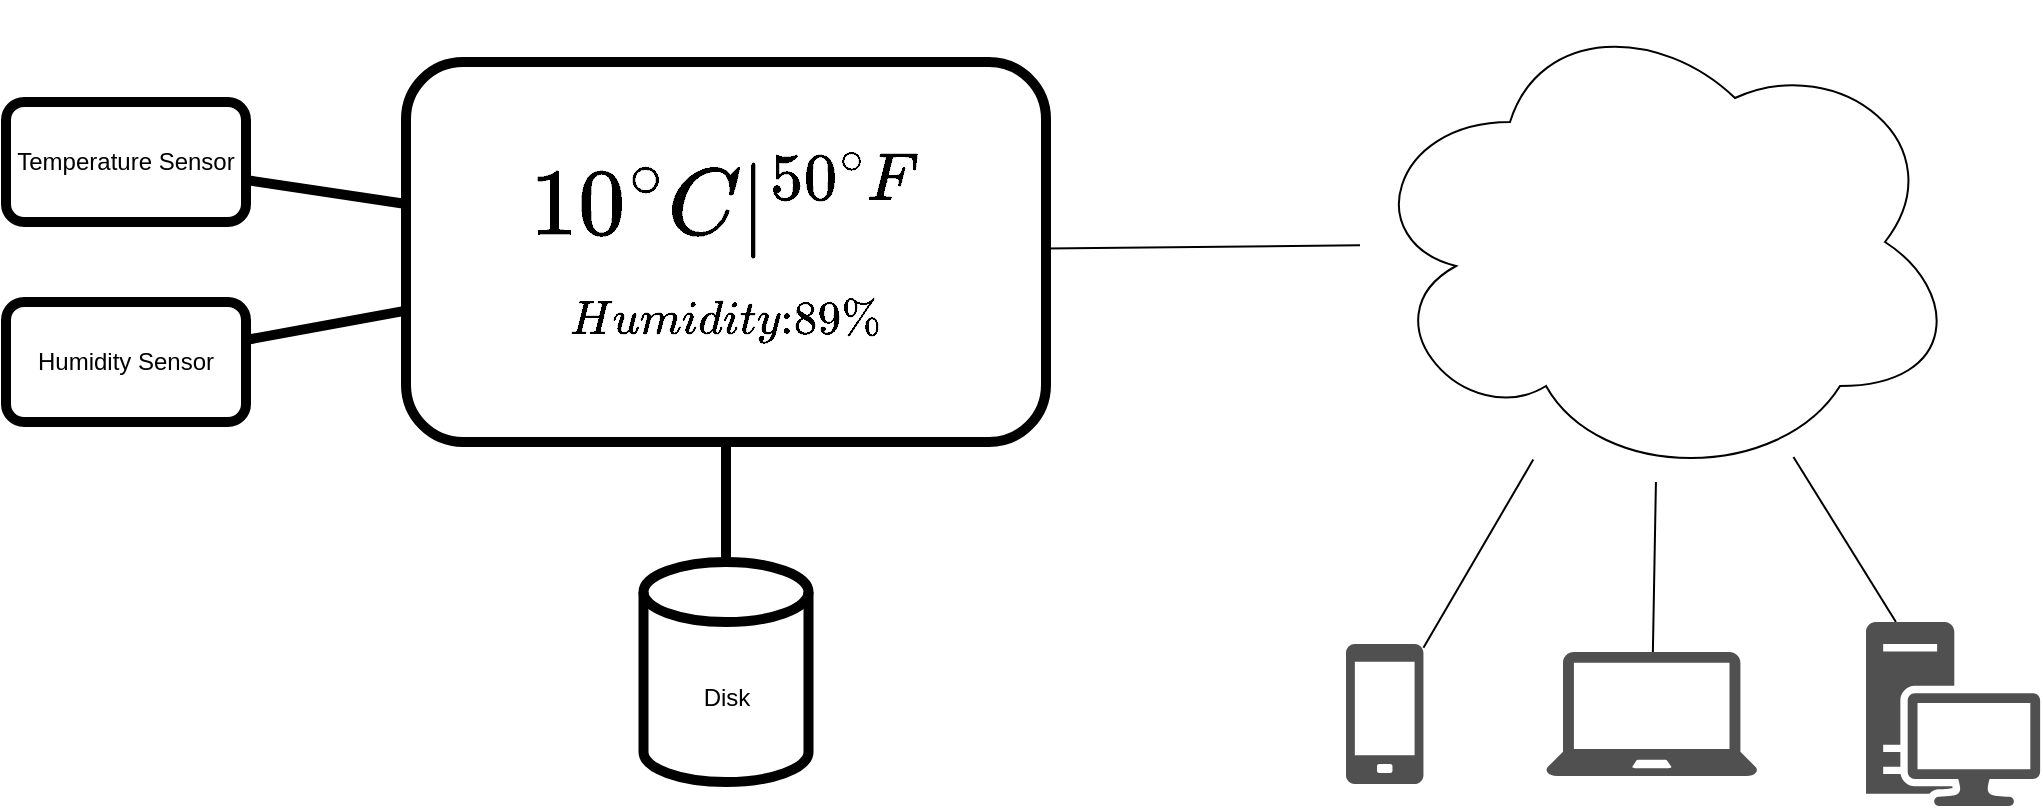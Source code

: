 <mxfile version="28.0.7" pages="2">
  <diagram name="display_sketch" id="MffaKH4aCSd3M-E-CYFU">
    <mxGraphModel dx="2487" dy="1442" grid="1" gridSize="10" guides="1" tooltips="1" connect="1" arrows="1" fold="1" page="1" pageScale="1" pageWidth="827" pageHeight="1169" math="1" shadow="0">
      <root>
        <mxCell id="0" />
        <mxCell id="1" parent="0" />
        <mxCell id="3uyDhm852BFjm8ysMibl-6" style="rounded=0;orthogonalLoop=1;jettySize=auto;html=1;endArrow=none;endFill=0;strokeColor=light-dark(#000000,#383838);strokeWidth=5;" edge="1" parent="1" source="3uyDhm852BFjm8ysMibl-1" target="3uyDhm852BFjm8ysMibl-4">
          <mxGeometry relative="1" as="geometry" />
        </mxCell>
        <mxCell id="3uyDhm852BFjm8ysMibl-1" value="Temperature Sensor" style="rounded=1;whiteSpace=wrap;html=1;strokeColor=light-dark(#000000,#383838);strokeWidth=5;" vertex="1" parent="1">
          <mxGeometry x="150" y="220" width="120" height="60" as="geometry" />
        </mxCell>
        <mxCell id="3uyDhm852BFjm8ysMibl-5" style="rounded=0;orthogonalLoop=1;jettySize=auto;html=1;endArrow=none;endFill=0;strokeColor=light-dark(#000000,#383838);strokeWidth=5;" edge="1" parent="1" source="3uyDhm852BFjm8ysMibl-2" target="3uyDhm852BFjm8ysMibl-4">
          <mxGeometry relative="1" as="geometry" />
        </mxCell>
        <mxCell id="3uyDhm852BFjm8ysMibl-2" value="Humidity Sensor" style="rounded=1;whiteSpace=wrap;html=1;strokeColor=light-dark(#000000,#383838);strokeWidth=5;" vertex="1" parent="1">
          <mxGeometry x="150" y="320" width="120" height="60" as="geometry" />
        </mxCell>
        <mxCell id="yM78vR69UEr1Z35X5jRL-2" style="rounded=0;orthogonalLoop=1;jettySize=auto;html=1;endArrow=none;endFill=0;" edge="1" parent="1" source="3uyDhm852BFjm8ysMibl-4" target="yM78vR69UEr1Z35X5jRL-1">
          <mxGeometry relative="1" as="geometry" />
        </mxCell>
        <mxCell id="3uyDhm852BFjm8ysMibl-4" value="\(10^\circ C\vert^{50^\circ F}\)&lt;div&gt;\(\scriptscriptstyle Humidity: 89\%\)&lt;/div&gt;" style="rounded=1;whiteSpace=wrap;html=1;fontSize=40;strokeColor=light-dark(#000000,#383838);strokeWidth=5;" vertex="1" parent="1">
          <mxGeometry x="350" y="200" width="320" height="190" as="geometry" />
        </mxCell>
        <mxCell id="3uyDhm852BFjm8ysMibl-8" style="rounded=0;orthogonalLoop=1;jettySize=auto;html=1;endArrow=none;endFill=0;strokeColor=light-dark(#000000,#383838);strokeWidth=5;" edge="1" parent="1" source="3uyDhm852BFjm8ysMibl-7" target="3uyDhm852BFjm8ysMibl-4">
          <mxGeometry relative="1" as="geometry" />
        </mxCell>
        <mxCell id="3uyDhm852BFjm8ysMibl-7" value="Disk" style="shape=cylinder3;whiteSpace=wrap;html=1;boundedLbl=1;backgroundOutline=1;size=15;strokeColor=light-dark(#000000,#383838);strokeWidth=5;" vertex="1" parent="1">
          <mxGeometry x="468.75" y="450" width="82.5" height="110" as="geometry" />
        </mxCell>
        <mxCell id="yM78vR69UEr1Z35X5jRL-1" value="" style="ellipse;shape=cloud;whiteSpace=wrap;html=1;" vertex="1" parent="1">
          <mxGeometry x="827" y="170" width="300" height="240" as="geometry" />
        </mxCell>
        <mxCell id="yM78vR69UEr1Z35X5jRL-6" style="rounded=0;orthogonalLoop=1;jettySize=auto;html=1;endArrow=none;endFill=0;" edge="1" parent="1" source="yM78vR69UEr1Z35X5jRL-3" target="yM78vR69UEr1Z35X5jRL-1">
          <mxGeometry relative="1" as="geometry" />
        </mxCell>
        <mxCell id="yM78vR69UEr1Z35X5jRL-3" value="" style="sketch=0;pointerEvents=1;shadow=0;dashed=0;html=1;strokeColor=none;fillColor=#505050;labelPosition=center;verticalLabelPosition=bottom;verticalAlign=top;outlineConnect=0;align=center;shape=mxgraph.office.devices.cell_phone_generic;" vertex="1" parent="1">
          <mxGeometry x="820" y="491" width="38.72" height="70" as="geometry" />
        </mxCell>
        <mxCell id="yM78vR69UEr1Z35X5jRL-7" style="rounded=0;orthogonalLoop=1;jettySize=auto;html=1;endArrow=none;endFill=0;" edge="1" parent="1" source="yM78vR69UEr1Z35X5jRL-4" target="yM78vR69UEr1Z35X5jRL-1">
          <mxGeometry relative="1" as="geometry" />
        </mxCell>
        <mxCell id="yM78vR69UEr1Z35X5jRL-4" value="" style="sketch=0;pointerEvents=1;shadow=0;dashed=0;html=1;strokeColor=none;fillColor=#505050;labelPosition=center;verticalLabelPosition=bottom;verticalAlign=top;outlineConnect=0;align=center;shape=mxgraph.office.devices.laptop;" vertex="1" parent="1">
          <mxGeometry x="920" y="495" width="105.76" height="62" as="geometry" />
        </mxCell>
        <mxCell id="yM78vR69UEr1Z35X5jRL-8" style="rounded=0;orthogonalLoop=1;jettySize=auto;html=1;endArrow=none;endFill=0;" edge="1" parent="1" source="yM78vR69UEr1Z35X5jRL-5" target="yM78vR69UEr1Z35X5jRL-1">
          <mxGeometry relative="1" as="geometry" />
        </mxCell>
        <mxCell id="yM78vR69UEr1Z35X5jRL-5" value="" style="sketch=0;pointerEvents=1;shadow=0;dashed=0;html=1;strokeColor=none;fillColor=#505050;labelPosition=center;verticalLabelPosition=bottom;verticalAlign=top;outlineConnect=0;align=center;shape=mxgraph.office.devices.workstation;" vertex="1" parent="1">
          <mxGeometry x="1080" y="480" width="87.07" height="92" as="geometry" />
        </mxCell>
      </root>
    </mxGraphModel>
  </diagram>
  <diagram id="TwtWHsmdJWrPmaD9rJ07" name="system_sketch">
    <mxGraphModel dx="1140" dy="661" grid="1" gridSize="10" guides="1" tooltips="1" connect="1" arrows="1" fold="1" page="1" pageScale="1" pageWidth="827" pageHeight="1169" math="1" shadow="0">
      <root>
        <mxCell id="0" />
        <mxCell id="1" parent="0" />
        <mxCell id="xJjRMf2vhMvaOUHp9173-4" style="rounded=0;orthogonalLoop=1;jettySize=auto;html=1;strokeWidth=5;strokeColor=light-dark(#000000,#383838);" edge="1" parent="1" source="xJjRMf2vhMvaOUHp9173-1" target="xJjRMf2vhMvaOUHp9173-3">
          <mxGeometry relative="1" as="geometry" />
        </mxCell>
        <mxCell id="xJjRMf2vhMvaOUHp9173-1" value="Temperature Sensor" style="rounded=1;whiteSpace=wrap;html=1;strokeWidth=5;strokeColor=light-dark(#000000,#383838);" vertex="1" parent="1">
          <mxGeometry x="120" y="240" width="120" height="60" as="geometry" />
        </mxCell>
        <mxCell id="xJjRMf2vhMvaOUHp9173-5" style="rounded=0;orthogonalLoop=1;jettySize=auto;html=1;strokeWidth=5;strokeColor=light-dark(#000000,#383838);" edge="1" parent="1" source="xJjRMf2vhMvaOUHp9173-2" target="xJjRMf2vhMvaOUHp9173-3">
          <mxGeometry relative="1" as="geometry" />
        </mxCell>
        <mxCell id="xJjRMf2vhMvaOUHp9173-2" value="Humidity Sensor" style="rounded=1;whiteSpace=wrap;html=1;strokeWidth=5;strokeColor=light-dark(#000000,#383838);" vertex="1" parent="1">
          <mxGeometry x="120" y="340" width="120" height="60" as="geometry" />
        </mxCell>
        <mxCell id="xJjRMf2vhMvaOUHp9173-3" value="Core" style="rounded=1;whiteSpace=wrap;html=1;strokeWidth=5;strokeColor=light-dark(#000000,#383838);" vertex="1" parent="1">
          <mxGeometry x="320" y="260" width="270" height="120" as="geometry" />
        </mxCell>
        <mxCell id="xJjRMf2vhMvaOUHp9173-6" value="" style="line;strokeWidth=5;html=1;strokeColor=light-dark(#000000,#383838);" vertex="1" parent="1">
          <mxGeometry x="80" y="210" width="640" height="10" as="geometry" />
        </mxCell>
        <mxCell id="xJjRMf2vhMvaOUHp9173-8" style="edgeStyle=orthogonalEdgeStyle;rounded=0;orthogonalLoop=1;jettySize=auto;html=1;startArrow=classic;startFill=1;strokeWidth=5;strokeColor=light-dark(#000000,#383838);" edge="1" parent="1" source="xJjRMf2vhMvaOUHp9173-7" target="xJjRMf2vhMvaOUHp9173-3">
          <mxGeometry relative="1" as="geometry" />
        </mxCell>
        <mxCell id="xJjRMf2vhMvaOUHp9173-7" value="Qt QML" style="rounded=1;whiteSpace=wrap;html=1;strokeWidth=5;strokeColor=light-dark(#000000,#383838);" vertex="1" parent="1">
          <mxGeometry x="335" y="50" width="240" height="120" as="geometry" />
        </mxCell>
        <mxCell id="xJjRMf2vhMvaOUHp9173-12" style="edgeStyle=orthogonalEdgeStyle;rounded=0;orthogonalLoop=1;jettySize=auto;html=1;startArrow=classic;startFill=1;strokeWidth=5;strokeColor=light-dark(#000000,#383838);" edge="1" parent="1" source="xJjRMf2vhMvaOUHp9173-9" target="xJjRMf2vhMvaOUHp9173-11">
          <mxGeometry relative="1" as="geometry" />
        </mxCell>
        <mxCell id="xJjRMf2vhMvaOUHp9173-9" value="Storage handler" style="rounded=1;whiteSpace=wrap;html=1;strokeWidth=5;strokeColor=light-dark(#000000,#383838);" vertex="1" parent="1">
          <mxGeometry x="330" y="340" width="100" height="30" as="geometry" />
        </mxCell>
        <mxCell id="xJjRMf2vhMvaOUHp9173-14" style="edgeStyle=orthogonalEdgeStyle;rounded=0;orthogonalLoop=1;jettySize=auto;html=1;strokeWidth=5;strokeColor=light-dark(#000000,#383838);" edge="1" parent="1" source="xJjRMf2vhMvaOUHp9173-10" target="xJjRMf2vhMvaOUHp9173-13">
          <mxGeometry relative="1" as="geometry" />
        </mxCell>
        <mxCell id="xJjRMf2vhMvaOUHp9173-10" value="Cloud handler" style="rounded=1;whiteSpace=wrap;html=1;strokeWidth=5;strokeColor=light-dark(#000000,#383838);" vertex="1" parent="1">
          <mxGeometry x="470" y="340" width="100" height="30" as="geometry" />
        </mxCell>
        <mxCell id="xJjRMf2vhMvaOUHp9173-11" value="Storage" style="shape=datastore;whiteSpace=wrap;html=1;strokeWidth=5;strokeColor=light-dark(#000000,#383838);" vertex="1" parent="1">
          <mxGeometry x="350" y="450" width="60" height="60" as="geometry" />
        </mxCell>
        <mxCell id="xJjRMf2vhMvaOUHp9173-13" value="Cloud Service" style="ellipse;shape=cloud;whiteSpace=wrap;html=1;strokeWidth=5;strokeColor=light-dark(#000000,#383838);" vertex="1" parent="1">
          <mxGeometry x="460" y="430" width="120" height="80" as="geometry" />
        </mxCell>
        <mxCell id="4-RaiHBL1VUBDglGa1RU-1" value="Alarm" style="rounded=1;whiteSpace=wrap;html=1;strokeWidth=5;strokeColor=light-dark(#000000,#383838);" vertex="1" parent="1">
          <mxGeometry x="330" y="300" width="100" height="30" as="geometry" />
        </mxCell>
      </root>
    </mxGraphModel>
  </diagram>
</mxfile>
